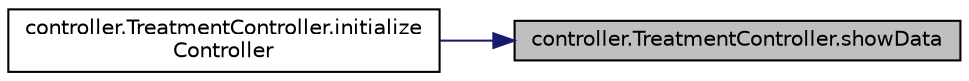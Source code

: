 digraph "controller.TreatmentController.showData"
{
 // LATEX_PDF_SIZE
  edge [fontname="Helvetica",fontsize="10",labelfontname="Helvetica",labelfontsize="10"];
  node [fontname="Helvetica",fontsize="10",shape=record];
  rankdir="RL";
  Node1 [label="controller.TreatmentController.showData",height=0.2,width=0.4,color="black", fillcolor="grey75", style="filled", fontcolor="black",tooltip="displays full name of the patient and caregiver and full data of the treatment"];
  Node1 -> Node2 [dir="back",color="midnightblue",fontsize="10",style="solid",fontname="Helvetica"];
  Node2 [label="controller.TreatmentController.initialize\lController",height=0.2,width=0.4,color="black", fillcolor="white", style="filled",URL="$d3/da8/classcontroller_1_1TreatmentController.html#a14be0c5a3f94f6cbdf40a69a4f06d62a",tooltip="Initializes the corresponding fields."];
}

